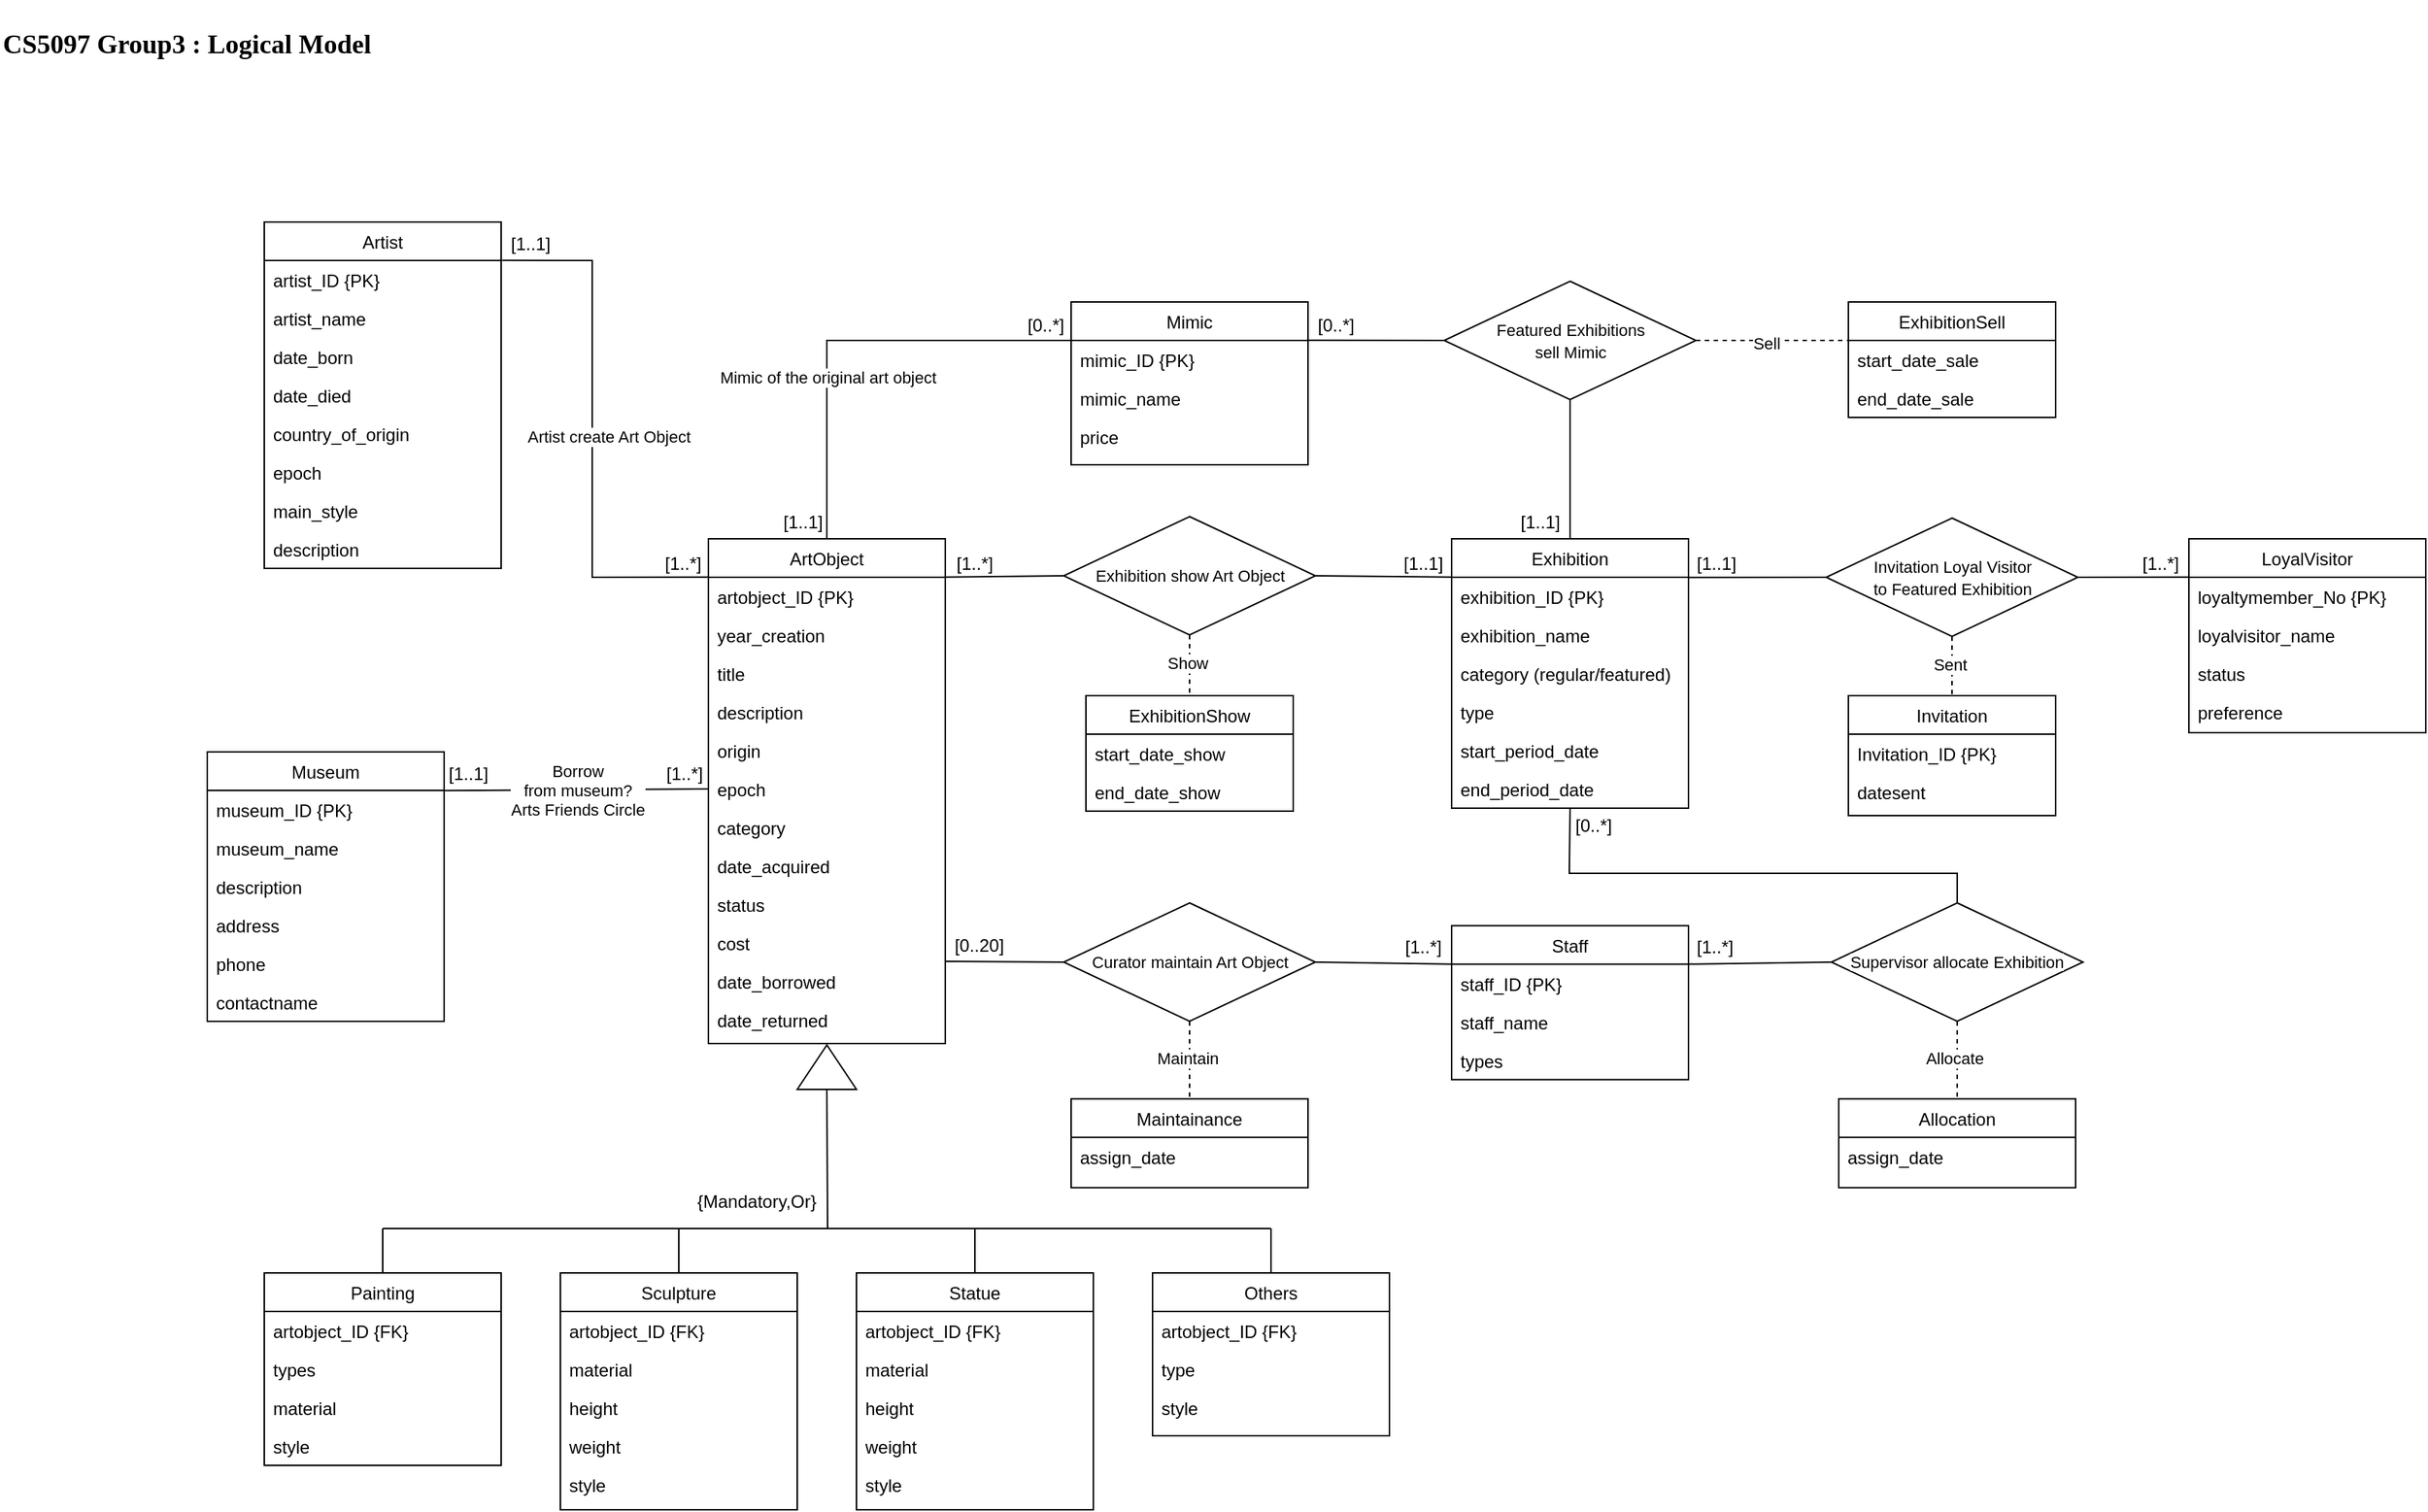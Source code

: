 <mxfile version="25.0.3">
  <diagram name="Page-1" id="5zTtBqRiLo-rwEt3zIiM">
    <mxGraphModel dx="2100" dy="1130" grid="1" gridSize="10" guides="1" tooltips="1" connect="1" arrows="1" fold="1" page="1" pageScale="1" pageWidth="850" pageHeight="1100" math="0" shadow="0">
      <root>
        <mxCell id="0" />
        <mxCell id="1" parent="0" />
        <mxCell id="swCmm5xKt_yj3qullBZ7-1" value="Museum" style="swimlane;fontStyle=0;align=center;verticalAlign=top;childLayout=stackLayout;horizontal=1;startSize=26;horizontalStack=0;resizeParent=1;resizeLast=0;collapsible=1;marginBottom=0;rounded=0;shadow=0;strokeWidth=1;" vertex="1" parent="1">
          <mxGeometry x="160" y="518" width="160" height="182" as="geometry">
            <mxRectangle x="130" y="380" width="160" height="26" as="alternateBounds" />
          </mxGeometry>
        </mxCell>
        <mxCell id="swCmm5xKt_yj3qullBZ7-2" value="museum_ID {PK}" style="text;align=left;verticalAlign=top;spacingLeft=4;spacingRight=4;overflow=hidden;rotatable=0;points=[[0,0.5],[1,0.5]];portConstraint=eastwest;" vertex="1" parent="swCmm5xKt_yj3qullBZ7-1">
          <mxGeometry y="26" width="160" height="26" as="geometry" />
        </mxCell>
        <mxCell id="swCmm5xKt_yj3qullBZ7-3" value="museum_name" style="text;align=left;verticalAlign=top;spacingLeft=4;spacingRight=4;overflow=hidden;rotatable=0;points=[[0,0.5],[1,0.5]];portConstraint=eastwest;" vertex="1" parent="swCmm5xKt_yj3qullBZ7-1">
          <mxGeometry y="52" width="160" height="26" as="geometry" />
        </mxCell>
        <mxCell id="swCmm5xKt_yj3qullBZ7-4" value="description" style="text;align=left;verticalAlign=top;spacingLeft=4;spacingRight=4;overflow=hidden;rotatable=0;points=[[0,0.5],[1,0.5]];portConstraint=eastwest;" vertex="1" parent="swCmm5xKt_yj3qullBZ7-1">
          <mxGeometry y="78" width="160" height="26" as="geometry" />
        </mxCell>
        <mxCell id="swCmm5xKt_yj3qullBZ7-5" value="address" style="text;align=left;verticalAlign=top;spacingLeft=4;spacingRight=4;overflow=hidden;rotatable=0;points=[[0,0.5],[1,0.5]];portConstraint=eastwest;" vertex="1" parent="swCmm5xKt_yj3qullBZ7-1">
          <mxGeometry y="104" width="160" height="26" as="geometry" />
        </mxCell>
        <mxCell id="swCmm5xKt_yj3qullBZ7-6" value="phone" style="text;align=left;verticalAlign=top;spacingLeft=4;spacingRight=4;overflow=hidden;rotatable=0;points=[[0,0.5],[1,0.5]];portConstraint=eastwest;" vertex="1" parent="swCmm5xKt_yj3qullBZ7-1">
          <mxGeometry y="130" width="160" height="26" as="geometry" />
        </mxCell>
        <mxCell id="swCmm5xKt_yj3qullBZ7-7" value="contactname" style="text;align=left;verticalAlign=top;spacingLeft=4;spacingRight=4;overflow=hidden;rotatable=0;points=[[0,0.5],[1,0.5]];portConstraint=eastwest;" vertex="1" parent="swCmm5xKt_yj3qullBZ7-1">
          <mxGeometry y="156" width="160" height="26" as="geometry" />
        </mxCell>
        <mxCell id="swCmm5xKt_yj3qullBZ7-8" value="ArtObject" style="swimlane;fontStyle=0;align=center;verticalAlign=top;childLayout=stackLayout;horizontal=1;startSize=26;horizontalStack=0;resizeParent=1;resizeLast=0;collapsible=1;marginBottom=0;rounded=0;shadow=0;strokeWidth=1;" vertex="1" parent="1">
          <mxGeometry x="498.5" y="374" width="160" height="341" as="geometry">
            <mxRectangle x="130" y="380" width="160" height="26" as="alternateBounds" />
          </mxGeometry>
        </mxCell>
        <mxCell id="swCmm5xKt_yj3qullBZ7-9" value="artobject_ID {PK}" style="text;align=left;verticalAlign=top;spacingLeft=4;spacingRight=4;overflow=hidden;rotatable=0;points=[[0,0.5],[1,0.5]];portConstraint=eastwest;" vertex="1" parent="swCmm5xKt_yj3qullBZ7-8">
          <mxGeometry y="26" width="160" height="26" as="geometry" />
        </mxCell>
        <mxCell id="swCmm5xKt_yj3qullBZ7-10" value="year_creation" style="text;align=left;verticalAlign=top;spacingLeft=4;spacingRight=4;overflow=hidden;rotatable=0;points=[[0,0.5],[1,0.5]];portConstraint=eastwest;" vertex="1" parent="swCmm5xKt_yj3qullBZ7-8">
          <mxGeometry y="52" width="160" height="26" as="geometry" />
        </mxCell>
        <mxCell id="swCmm5xKt_yj3qullBZ7-11" value="title" style="text;align=left;verticalAlign=top;spacingLeft=4;spacingRight=4;overflow=hidden;rotatable=0;points=[[0,0.5],[1,0.5]];portConstraint=eastwest;" vertex="1" parent="swCmm5xKt_yj3qullBZ7-8">
          <mxGeometry y="78" width="160" height="26" as="geometry" />
        </mxCell>
        <mxCell id="swCmm5xKt_yj3qullBZ7-12" value="description" style="text;align=left;verticalAlign=top;spacingLeft=4;spacingRight=4;overflow=hidden;rotatable=0;points=[[0,0.5],[1,0.5]];portConstraint=eastwest;" vertex="1" parent="swCmm5xKt_yj3qullBZ7-8">
          <mxGeometry y="104" width="160" height="26" as="geometry" />
        </mxCell>
        <mxCell id="swCmm5xKt_yj3qullBZ7-13" value="origin" style="text;align=left;verticalAlign=top;spacingLeft=4;spacingRight=4;overflow=hidden;rotatable=0;points=[[0,0.5],[1,0.5]];portConstraint=eastwest;" vertex="1" parent="swCmm5xKt_yj3qullBZ7-8">
          <mxGeometry y="130" width="160" height="26" as="geometry" />
        </mxCell>
        <mxCell id="swCmm5xKt_yj3qullBZ7-14" value="epoch" style="text;align=left;verticalAlign=top;spacingLeft=4;spacingRight=4;overflow=hidden;rotatable=0;points=[[0,0.5],[1,0.5]];portConstraint=eastwest;" vertex="1" parent="swCmm5xKt_yj3qullBZ7-8">
          <mxGeometry y="156" width="160" height="26" as="geometry" />
        </mxCell>
        <mxCell id="swCmm5xKt_yj3qullBZ7-15" value="category" style="text;align=left;verticalAlign=top;spacingLeft=4;spacingRight=4;overflow=hidden;rotatable=0;points=[[0,0.5],[1,0.5]];portConstraint=eastwest;" vertex="1" parent="swCmm5xKt_yj3qullBZ7-8">
          <mxGeometry y="182" width="160" height="26" as="geometry" />
        </mxCell>
        <mxCell id="swCmm5xKt_yj3qullBZ7-16" value="date_acquired" style="text;align=left;verticalAlign=top;spacingLeft=4;spacingRight=4;overflow=hidden;rotatable=0;points=[[0,0.5],[1,0.5]];portConstraint=eastwest;" vertex="1" parent="swCmm5xKt_yj3qullBZ7-8">
          <mxGeometry y="208" width="160" height="26" as="geometry" />
        </mxCell>
        <mxCell id="swCmm5xKt_yj3qullBZ7-17" value="status" style="text;align=left;verticalAlign=top;spacingLeft=4;spacingRight=4;overflow=hidden;rotatable=0;points=[[0,0.5],[1,0.5]];portConstraint=eastwest;" vertex="1" parent="swCmm5xKt_yj3qullBZ7-8">
          <mxGeometry y="234" width="160" height="26" as="geometry" />
        </mxCell>
        <mxCell id="swCmm5xKt_yj3qullBZ7-18" value="cost" style="text;align=left;verticalAlign=top;spacingLeft=4;spacingRight=4;overflow=hidden;rotatable=0;points=[[0,0.5],[1,0.5]];portConstraint=eastwest;" vertex="1" parent="swCmm5xKt_yj3qullBZ7-8">
          <mxGeometry y="260" width="160" height="26" as="geometry" />
        </mxCell>
        <mxCell id="swCmm5xKt_yj3qullBZ7-19" value="date_borrowed" style="text;align=left;verticalAlign=top;spacingLeft=4;spacingRight=4;overflow=hidden;rotatable=0;points=[[0,0.5],[1,0.5]];portConstraint=eastwest;" vertex="1" parent="swCmm5xKt_yj3qullBZ7-8">
          <mxGeometry y="286" width="160" height="26" as="geometry" />
        </mxCell>
        <mxCell id="swCmm5xKt_yj3qullBZ7-20" value="date_returned" style="text;align=left;verticalAlign=top;spacingLeft=4;spacingRight=4;overflow=hidden;rotatable=0;points=[[0,0.5],[1,0.5]];portConstraint=eastwest;" vertex="1" parent="swCmm5xKt_yj3qullBZ7-8">
          <mxGeometry y="312" width="160" height="26" as="geometry" />
        </mxCell>
        <mxCell id="swCmm5xKt_yj3qullBZ7-21" value="Artist" style="swimlane;fontStyle=0;align=center;verticalAlign=top;childLayout=stackLayout;horizontal=1;startSize=26;horizontalStack=0;resizeParent=1;resizeLast=0;collapsible=1;marginBottom=0;rounded=0;shadow=0;strokeWidth=1;" vertex="1" parent="1">
          <mxGeometry x="198.5" y="160" width="160" height="234" as="geometry">
            <mxRectangle x="130" y="380" width="160" height="26" as="alternateBounds" />
          </mxGeometry>
        </mxCell>
        <mxCell id="swCmm5xKt_yj3qullBZ7-22" value="artist_ID {PK}" style="text;align=left;verticalAlign=top;spacingLeft=4;spacingRight=4;overflow=hidden;rotatable=0;points=[[0,0.5],[1,0.5]];portConstraint=eastwest;" vertex="1" parent="swCmm5xKt_yj3qullBZ7-21">
          <mxGeometry y="26" width="160" height="26" as="geometry" />
        </mxCell>
        <mxCell id="swCmm5xKt_yj3qullBZ7-23" value="artist_name" style="text;align=left;verticalAlign=top;spacingLeft=4;spacingRight=4;overflow=hidden;rotatable=0;points=[[0,0.5],[1,0.5]];portConstraint=eastwest;" vertex="1" parent="swCmm5xKt_yj3qullBZ7-21">
          <mxGeometry y="52" width="160" height="26" as="geometry" />
        </mxCell>
        <mxCell id="swCmm5xKt_yj3qullBZ7-24" value="date_born" style="text;align=left;verticalAlign=top;spacingLeft=4;spacingRight=4;overflow=hidden;rotatable=0;points=[[0,0.5],[1,0.5]];portConstraint=eastwest;" vertex="1" parent="swCmm5xKt_yj3qullBZ7-21">
          <mxGeometry y="78" width="160" height="26" as="geometry" />
        </mxCell>
        <mxCell id="swCmm5xKt_yj3qullBZ7-25" value="date_died" style="text;align=left;verticalAlign=top;spacingLeft=4;spacingRight=4;overflow=hidden;rotatable=0;points=[[0,0.5],[1,0.5]];portConstraint=eastwest;" vertex="1" parent="swCmm5xKt_yj3qullBZ7-21">
          <mxGeometry y="104" width="160" height="26" as="geometry" />
        </mxCell>
        <mxCell id="swCmm5xKt_yj3qullBZ7-26" value="country_of_origin" style="text;align=left;verticalAlign=top;spacingLeft=4;spacingRight=4;overflow=hidden;rotatable=0;points=[[0,0.5],[1,0.5]];portConstraint=eastwest;" vertex="1" parent="swCmm5xKt_yj3qullBZ7-21">
          <mxGeometry y="130" width="160" height="26" as="geometry" />
        </mxCell>
        <mxCell id="swCmm5xKt_yj3qullBZ7-27" value="epoch" style="text;align=left;verticalAlign=top;spacingLeft=4;spacingRight=4;overflow=hidden;rotatable=0;points=[[0,0.5],[1,0.5]];portConstraint=eastwest;" vertex="1" parent="swCmm5xKt_yj3qullBZ7-21">
          <mxGeometry y="156" width="160" height="26" as="geometry" />
        </mxCell>
        <mxCell id="swCmm5xKt_yj3qullBZ7-28" value="main_style" style="text;align=left;verticalAlign=top;spacingLeft=4;spacingRight=4;overflow=hidden;rotatable=0;points=[[0,0.5],[1,0.5]];portConstraint=eastwest;" vertex="1" parent="swCmm5xKt_yj3qullBZ7-21">
          <mxGeometry y="182" width="160" height="26" as="geometry" />
        </mxCell>
        <mxCell id="swCmm5xKt_yj3qullBZ7-29" value="description" style="text;align=left;verticalAlign=top;spacingLeft=4;spacingRight=4;overflow=hidden;rotatable=0;points=[[0,0.5],[1,0.5]];portConstraint=eastwest;" vertex="1" parent="swCmm5xKt_yj3qullBZ7-21">
          <mxGeometry y="208" width="160" height="26" as="geometry" />
        </mxCell>
        <mxCell id="swCmm5xKt_yj3qullBZ7-30" value="Exhibition" style="swimlane;fontStyle=0;align=center;verticalAlign=top;childLayout=stackLayout;horizontal=1;startSize=26;horizontalStack=0;resizeParent=1;resizeLast=0;collapsible=1;marginBottom=0;rounded=0;shadow=0;strokeWidth=1;" vertex="1" parent="1">
          <mxGeometry x="1000.5" y="374" width="160" height="182" as="geometry">
            <mxRectangle x="130" y="380" width="160" height="26" as="alternateBounds" />
          </mxGeometry>
        </mxCell>
        <mxCell id="swCmm5xKt_yj3qullBZ7-31" value="exhibition_ID {PK}" style="text;align=left;verticalAlign=top;spacingLeft=4;spacingRight=4;overflow=hidden;rotatable=0;points=[[0,0.5],[1,0.5]];portConstraint=eastwest;" vertex="1" parent="swCmm5xKt_yj3qullBZ7-30">
          <mxGeometry y="26" width="160" height="26" as="geometry" />
        </mxCell>
        <mxCell id="swCmm5xKt_yj3qullBZ7-32" value="exhibition_name" style="text;align=left;verticalAlign=top;spacingLeft=4;spacingRight=4;overflow=hidden;rotatable=0;points=[[0,0.5],[1,0.5]];portConstraint=eastwest;" vertex="1" parent="swCmm5xKt_yj3qullBZ7-30">
          <mxGeometry y="52" width="160" height="26" as="geometry" />
        </mxCell>
        <mxCell id="swCmm5xKt_yj3qullBZ7-33" value="category (regular/featured)" style="text;align=left;verticalAlign=top;spacingLeft=4;spacingRight=4;overflow=hidden;rotatable=0;points=[[0,0.5],[1,0.5]];portConstraint=eastwest;" vertex="1" parent="swCmm5xKt_yj3qullBZ7-30">
          <mxGeometry y="78" width="160" height="26" as="geometry" />
        </mxCell>
        <mxCell id="swCmm5xKt_yj3qullBZ7-34" value="type" style="text;align=left;verticalAlign=top;spacingLeft=4;spacingRight=4;overflow=hidden;rotatable=0;points=[[0,0.5],[1,0.5]];portConstraint=eastwest;" vertex="1" parent="swCmm5xKt_yj3qullBZ7-30">
          <mxGeometry y="104" width="160" height="26" as="geometry" />
        </mxCell>
        <mxCell id="swCmm5xKt_yj3qullBZ7-35" value="start_period_date" style="text;align=left;verticalAlign=top;spacingLeft=4;spacingRight=4;overflow=hidden;rotatable=0;points=[[0,0.5],[1,0.5]];portConstraint=eastwest;" vertex="1" parent="swCmm5xKt_yj3qullBZ7-30">
          <mxGeometry y="130" width="160" height="26" as="geometry" />
        </mxCell>
        <mxCell id="swCmm5xKt_yj3qullBZ7-36" value="end_period_date" style="text;align=left;verticalAlign=top;spacingLeft=4;spacingRight=4;overflow=hidden;rotatable=0;points=[[0,0.5],[1,0.5]];portConstraint=eastwest;" vertex="1" parent="swCmm5xKt_yj3qullBZ7-30">
          <mxGeometry y="156" width="160" height="26" as="geometry" />
        </mxCell>
        <mxCell id="swCmm5xKt_yj3qullBZ7-37" value="Mimic" style="swimlane;fontStyle=0;align=center;verticalAlign=top;childLayout=stackLayout;horizontal=1;startSize=26;horizontalStack=0;resizeParent=1;resizeLast=0;collapsible=1;marginBottom=0;rounded=0;shadow=0;strokeWidth=1;" vertex="1" parent="1">
          <mxGeometry x="743.5" y="214" width="160" height="110" as="geometry">
            <mxRectangle x="130" y="380" width="160" height="26" as="alternateBounds" />
          </mxGeometry>
        </mxCell>
        <mxCell id="swCmm5xKt_yj3qullBZ7-38" value="mimic_ID {PK}" style="text;align=left;verticalAlign=top;spacingLeft=4;spacingRight=4;overflow=hidden;rotatable=0;points=[[0,0.5],[1,0.5]];portConstraint=eastwest;" vertex="1" parent="swCmm5xKt_yj3qullBZ7-37">
          <mxGeometry y="26" width="160" height="26" as="geometry" />
        </mxCell>
        <mxCell id="swCmm5xKt_yj3qullBZ7-39" value="mimic_name" style="text;align=left;verticalAlign=top;spacingLeft=4;spacingRight=4;overflow=hidden;rotatable=0;points=[[0,0.5],[1,0.5]];portConstraint=eastwest;" vertex="1" parent="swCmm5xKt_yj3qullBZ7-37">
          <mxGeometry y="52" width="160" height="26" as="geometry" />
        </mxCell>
        <mxCell id="swCmm5xKt_yj3qullBZ7-40" value="price" style="text;align=left;verticalAlign=top;spacingLeft=4;spacingRight=4;overflow=hidden;rotatable=0;points=[[0,0.5],[1,0.5]];portConstraint=eastwest;" vertex="1" parent="swCmm5xKt_yj3qullBZ7-37">
          <mxGeometry y="78" width="160" height="26" as="geometry" />
        </mxCell>
        <mxCell id="swCmm5xKt_yj3qullBZ7-41" value="LoyalVisitor" style="swimlane;fontStyle=0;align=center;verticalAlign=top;childLayout=stackLayout;horizontal=1;startSize=26;horizontalStack=0;resizeParent=1;resizeLast=0;collapsible=1;marginBottom=0;rounded=0;shadow=0;strokeWidth=1;" vertex="1" parent="1">
          <mxGeometry x="1498.5" y="374" width="160" height="131" as="geometry">
            <mxRectangle x="130" y="380" width="160" height="26" as="alternateBounds" />
          </mxGeometry>
        </mxCell>
        <mxCell id="swCmm5xKt_yj3qullBZ7-42" value="loyaltymember_No {PK}" style="text;align=left;verticalAlign=top;spacingLeft=4;spacingRight=4;overflow=hidden;rotatable=0;points=[[0,0.5],[1,0.5]];portConstraint=eastwest;" vertex="1" parent="swCmm5xKt_yj3qullBZ7-41">
          <mxGeometry y="26" width="160" height="26" as="geometry" />
        </mxCell>
        <mxCell id="swCmm5xKt_yj3qullBZ7-43" value="loyalvisitor_name" style="text;align=left;verticalAlign=top;spacingLeft=4;spacingRight=4;overflow=hidden;rotatable=0;points=[[0,0.5],[1,0.5]];portConstraint=eastwest;" vertex="1" parent="swCmm5xKt_yj3qullBZ7-41">
          <mxGeometry y="52" width="160" height="26" as="geometry" />
        </mxCell>
        <mxCell id="swCmm5xKt_yj3qullBZ7-44" value="status" style="text;align=left;verticalAlign=top;spacingLeft=4;spacingRight=4;overflow=hidden;rotatable=0;points=[[0,0.5],[1,0.5]];portConstraint=eastwest;" vertex="1" parent="swCmm5xKt_yj3qullBZ7-41">
          <mxGeometry y="78" width="160" height="26" as="geometry" />
        </mxCell>
        <mxCell id="swCmm5xKt_yj3qullBZ7-45" value="preference" style="text;align=left;verticalAlign=top;spacingLeft=4;spacingRight=4;overflow=hidden;rotatable=0;points=[[0,0.5],[1,0.5]];portConstraint=eastwest;" vertex="1" parent="swCmm5xKt_yj3qullBZ7-41">
          <mxGeometry y="104" width="160" height="26" as="geometry" />
        </mxCell>
        <mxCell id="swCmm5xKt_yj3qullBZ7-46" value="Staff" style="swimlane;fontStyle=0;align=center;verticalAlign=top;childLayout=stackLayout;horizontal=1;startSize=26;horizontalStack=0;resizeParent=1;resizeLast=0;collapsible=1;marginBottom=0;rounded=0;shadow=0;strokeWidth=1;" vertex="1" parent="1">
          <mxGeometry x="1000.5" y="635.36" width="160" height="104" as="geometry">
            <mxRectangle x="130" y="380" width="160" height="26" as="alternateBounds" />
          </mxGeometry>
        </mxCell>
        <mxCell id="swCmm5xKt_yj3qullBZ7-47" value="staff_ID {PK}" style="text;align=left;verticalAlign=top;spacingLeft=4;spacingRight=4;overflow=hidden;rotatable=0;points=[[0,0.5],[1,0.5]];portConstraint=eastwest;" vertex="1" parent="swCmm5xKt_yj3qullBZ7-46">
          <mxGeometry y="26" width="160" height="26" as="geometry" />
        </mxCell>
        <mxCell id="swCmm5xKt_yj3qullBZ7-48" value="staff_name" style="text;align=left;verticalAlign=top;spacingLeft=4;spacingRight=4;overflow=hidden;rotatable=0;points=[[0,0.5],[1,0.5]];portConstraint=eastwest;" vertex="1" parent="swCmm5xKt_yj3qullBZ7-46">
          <mxGeometry y="52" width="160" height="26" as="geometry" />
        </mxCell>
        <mxCell id="swCmm5xKt_yj3qullBZ7-49" value="types" style="text;align=left;verticalAlign=top;spacingLeft=4;spacingRight=4;overflow=hidden;rotatable=0;points=[[0,0.5],[1,0.5]];portConstraint=eastwest;" vertex="1" parent="swCmm5xKt_yj3qullBZ7-46">
          <mxGeometry y="78" width="160" height="26" as="geometry" />
        </mxCell>
        <mxCell id="swCmm5xKt_yj3qullBZ7-50" value="Maintainance" style="swimlane;fontStyle=0;align=center;verticalAlign=top;childLayout=stackLayout;horizontal=1;startSize=26;horizontalStack=0;resizeParent=1;resizeLast=0;collapsible=1;marginBottom=0;rounded=0;shadow=0;strokeWidth=1;" vertex="1" parent="1">
          <mxGeometry x="743.5" y="752.36" width="160" height="60" as="geometry">
            <mxRectangle x="130" y="380" width="160" height="26" as="alternateBounds" />
          </mxGeometry>
        </mxCell>
        <mxCell id="swCmm5xKt_yj3qullBZ7-51" value="assign_date" style="text;align=left;verticalAlign=top;spacingLeft=4;spacingRight=4;overflow=hidden;rotatable=0;points=[[0,0.5],[1,0.5]];portConstraint=eastwest;" vertex="1" parent="swCmm5xKt_yj3qullBZ7-50">
          <mxGeometry y="26" width="160" height="26" as="geometry" />
        </mxCell>
        <mxCell id="swCmm5xKt_yj3qullBZ7-52" value="Allocation" style="swimlane;fontStyle=0;align=center;verticalAlign=top;childLayout=stackLayout;horizontal=1;startSize=26;horizontalStack=0;resizeParent=1;resizeLast=0;collapsible=1;marginBottom=0;rounded=0;shadow=0;strokeWidth=1;" vertex="1" parent="1">
          <mxGeometry x="1262" y="752.36" width="160" height="60" as="geometry">
            <mxRectangle x="130" y="380" width="160" height="26" as="alternateBounds" />
          </mxGeometry>
        </mxCell>
        <mxCell id="swCmm5xKt_yj3qullBZ7-53" value="assign_date" style="text;align=left;verticalAlign=top;spacingLeft=4;spacingRight=4;overflow=hidden;rotatable=0;points=[[0,0.5],[1,0.5]];portConstraint=eastwest;" vertex="1" parent="swCmm5xKt_yj3qullBZ7-52">
          <mxGeometry y="26" width="160" height="34" as="geometry" />
        </mxCell>
        <mxCell id="swCmm5xKt_yj3qullBZ7-54" value="ExhibitionSell" style="swimlane;fontStyle=0;align=center;verticalAlign=top;childLayout=stackLayout;horizontal=1;startSize=26;horizontalStack=0;resizeParent=1;resizeLast=0;collapsible=1;marginBottom=0;rounded=0;shadow=0;strokeWidth=1;" vertex="1" parent="1">
          <mxGeometry x="1268.5" y="214" width="140" height="78" as="geometry">
            <mxRectangle x="130" y="380" width="160" height="26" as="alternateBounds" />
          </mxGeometry>
        </mxCell>
        <mxCell id="swCmm5xKt_yj3qullBZ7-55" value="start_date_sale" style="text;align=left;verticalAlign=top;spacingLeft=4;spacingRight=4;overflow=hidden;rotatable=0;points=[[0,0.5],[1,0.5]];portConstraint=eastwest;" vertex="1" parent="swCmm5xKt_yj3qullBZ7-54">
          <mxGeometry y="26" width="140" height="26" as="geometry" />
        </mxCell>
        <mxCell id="swCmm5xKt_yj3qullBZ7-56" value="end_date_sale" style="text;align=left;verticalAlign=top;spacingLeft=4;spacingRight=4;overflow=hidden;rotatable=0;points=[[0,0.5],[1,0.5]];portConstraint=eastwest;" vertex="1" parent="swCmm5xKt_yj3qullBZ7-54">
          <mxGeometry y="52" width="140" height="26" as="geometry" />
        </mxCell>
        <mxCell id="swCmm5xKt_yj3qullBZ7-57" value="" style="endArrow=none;html=1;rounded=0;exitX=1.004;exitY=-0.007;exitDx=0;exitDy=0;exitPerimeter=0;entryX=-0.002;entryY=-0.003;entryDx=0;entryDy=0;entryPerimeter=0;" edge="1" parent="1" source="swCmm5xKt_yj3qullBZ7-22" target="swCmm5xKt_yj3qullBZ7-9">
          <mxGeometry width="50" height="50" relative="1" as="geometry">
            <mxPoint x="858.5" y="454" as="sourcePoint" />
            <mxPoint x="486.5" y="392" as="targetPoint" />
            <Array as="points">
              <mxPoint x="420" y="186" />
              <mxPoint x="420" y="400" />
            </Array>
          </mxGeometry>
        </mxCell>
        <mxCell id="swCmm5xKt_yj3qullBZ7-58" value="Artist create Art Object" style="edgeLabel;html=1;align=center;verticalAlign=middle;resizable=0;points=[];" vertex="1" connectable="0" parent="swCmm5xKt_yj3qullBZ7-57">
          <mxGeometry x="-0.071" relative="1" as="geometry">
            <mxPoint x="11" y="16" as="offset" />
          </mxGeometry>
        </mxCell>
        <mxCell id="swCmm5xKt_yj3qullBZ7-59" value="[1..1]" style="text;html=1;align=center;verticalAlign=middle;whiteSpace=wrap;rounded=0;" vertex="1" parent="1">
          <mxGeometry x="355.5" y="160" width="45" height="30" as="geometry" />
        </mxCell>
        <mxCell id="swCmm5xKt_yj3qullBZ7-60" value="[1..*]" style="text;html=1;align=center;verticalAlign=middle;whiteSpace=wrap;rounded=0;" vertex="1" parent="1">
          <mxGeometry x="459" y="376" width="45" height="30" as="geometry" />
        </mxCell>
        <mxCell id="swCmm5xKt_yj3qullBZ7-61" value="" style="endArrow=none;html=1;rounded=0;exitX=0;exitY=0.5;exitDx=0;exitDy=0;entryX=0.998;entryY=0.004;entryDx=0;entryDy=0;entryPerimeter=0;" edge="1" parent="1" source="swCmm5xKt_yj3qullBZ7-14" target="swCmm5xKt_yj3qullBZ7-2">
          <mxGeometry width="50" height="50" relative="1" as="geometry">
            <mxPoint x="515.5" y="735" as="sourcePoint" />
            <mxPoint x="305.5" y="445" as="targetPoint" />
          </mxGeometry>
        </mxCell>
        <mxCell id="swCmm5xKt_yj3qullBZ7-62" value="&lt;div&gt;Borrow&lt;br&gt;from museum?&lt;/div&gt;&lt;div&gt;Arts Friends Circle&lt;/div&gt;" style="edgeLabel;html=1;align=center;verticalAlign=middle;resizable=0;points=[];" vertex="1" connectable="0" parent="swCmm5xKt_yj3qullBZ7-61">
          <mxGeometry x="-0.092" y="-1" relative="1" as="geometry">
            <mxPoint x="-8" y="1" as="offset" />
          </mxGeometry>
        </mxCell>
        <mxCell id="swCmm5xKt_yj3qullBZ7-63" value="[1..*]" style="text;html=1;align=center;verticalAlign=middle;whiteSpace=wrap;rounded=0;" vertex="1" parent="1">
          <mxGeometry x="460" y="518" width="45" height="30" as="geometry" />
        </mxCell>
        <mxCell id="swCmm5xKt_yj3qullBZ7-64" value="[1..1]" style="text;html=1;align=center;verticalAlign=middle;whiteSpace=wrap;rounded=0;" vertex="1" parent="1">
          <mxGeometry x="313.5" y="518" width="45" height="30" as="geometry" />
        </mxCell>
        <mxCell id="swCmm5xKt_yj3qullBZ7-65" value="&lt;span style=&quot;font-size: 11px; text-wrap-mode: nowrap; background-color: rgb(255, 255, 255);&quot;&gt;Featured Exhibitions&lt;/span&gt;&lt;div&gt;&lt;span style=&quot;font-size: 11px; text-wrap-mode: nowrap; background-color: rgb(255, 255, 255);&quot;&gt;sell Mimic&lt;/span&gt;&lt;/div&gt;" style="rhombus;whiteSpace=wrap;html=1;" vertex="1" parent="1">
          <mxGeometry x="995.5" y="200" width="170" height="80" as="geometry" />
        </mxCell>
        <mxCell id="swCmm5xKt_yj3qullBZ7-66" value="" style="endArrow=none;html=1;rounded=0;entryX=0.5;entryY=0;entryDx=0;entryDy=0;exitX=0;exitY=0.001;exitDx=0;exitDy=0;exitPerimeter=0;" edge="1" parent="1" source="swCmm5xKt_yj3qullBZ7-38" target="swCmm5xKt_yj3qullBZ7-8">
          <mxGeometry width="50" height="50" relative="1" as="geometry">
            <mxPoint x="718.5" y="255" as="sourcePoint" />
            <mxPoint x="843.5" y="548" as="targetPoint" />
            <Array as="points">
              <mxPoint x="578.5" y="240" />
            </Array>
          </mxGeometry>
        </mxCell>
        <mxCell id="swCmm5xKt_yj3qullBZ7-67" value="Mimic of the original art object" style="edgeLabel;html=1;align=center;verticalAlign=middle;resizable=0;points=[];" vertex="1" connectable="0" parent="swCmm5xKt_yj3qullBZ7-66">
          <mxGeometry x="0.297" y="-1" relative="1" as="geometry">
            <mxPoint x="1" y="-4" as="offset" />
          </mxGeometry>
        </mxCell>
        <mxCell id="swCmm5xKt_yj3qullBZ7-68" value="" style="endArrow=none;html=1;rounded=0;exitX=1;exitY=0.5;exitDx=0;exitDy=0;dashed=1;entryX=-0.001;entryY=0;entryDx=0;entryDy=0;entryPerimeter=0;" edge="1" parent="1" source="swCmm5xKt_yj3qullBZ7-65" target="swCmm5xKt_yj3qullBZ7-55">
          <mxGeometry width="50" height="50" relative="1" as="geometry">
            <mxPoint x="978.5" y="266" as="sourcePoint" />
            <mxPoint x="1228.5" y="245" as="targetPoint" />
          </mxGeometry>
        </mxCell>
        <mxCell id="swCmm5xKt_yj3qullBZ7-69" value="Sell" style="edgeLabel;html=1;align=center;verticalAlign=middle;resizable=0;points=[];" vertex="1" connectable="0" parent="swCmm5xKt_yj3qullBZ7-68">
          <mxGeometry x="-0.073" y="-2" relative="1" as="geometry">
            <mxPoint as="offset" />
          </mxGeometry>
        </mxCell>
        <mxCell id="swCmm5xKt_yj3qullBZ7-70" value="" style="endArrow=none;html=1;rounded=0;entryX=1.001;entryY=-0.004;entryDx=0;entryDy=0;entryPerimeter=0;exitX=0;exitY=0.5;exitDx=0;exitDy=0;" edge="1" parent="1" source="swCmm5xKt_yj3qullBZ7-65" target="swCmm5xKt_yj3qullBZ7-38">
          <mxGeometry width="50" height="50" relative="1" as="geometry">
            <mxPoint x="958.5" y="205" as="sourcePoint" />
            <mxPoint x="918.5" y="235" as="targetPoint" />
          </mxGeometry>
        </mxCell>
        <mxCell id="swCmm5xKt_yj3qullBZ7-71" value="" style="endArrow=none;html=1;rounded=0;entryX=0.5;entryY=0;entryDx=0;entryDy=0;exitX=0.5;exitY=1;exitDx=0;exitDy=0;" edge="1" parent="1" source="swCmm5xKt_yj3qullBZ7-65" target="swCmm5xKt_yj3qullBZ7-30">
          <mxGeometry width="50" height="50" relative="1" as="geometry">
            <mxPoint x="1005.5" y="186" as="sourcePoint" />
            <mxPoint x="925.5" y="186" as="targetPoint" />
          </mxGeometry>
        </mxCell>
        <mxCell id="swCmm5xKt_yj3qullBZ7-72" value="&lt;span style=&quot;font-size: 11px; text-wrap-mode: nowrap; background-color: rgb(255, 255, 255);&quot;&gt;Exhibition show Art Object&lt;/span&gt;" style="rhombus;whiteSpace=wrap;html=1;" vertex="1" parent="1">
          <mxGeometry x="738.5" y="359" width="170" height="80" as="geometry" />
        </mxCell>
        <mxCell id="swCmm5xKt_yj3qullBZ7-73" value="" style="endArrow=none;html=1;rounded=0;exitX=0;exitY=0.5;exitDx=0;exitDy=0;entryX=1.001;entryY=-0.005;entryDx=0;entryDy=0;entryPerimeter=0;" edge="1" parent="1" source="swCmm5xKt_yj3qullBZ7-72" target="swCmm5xKt_yj3qullBZ7-9">
          <mxGeometry width="50" height="50" relative="1" as="geometry">
            <mxPoint x="1068.5" y="304" as="sourcePoint" />
            <mxPoint x="688.5" y="574" as="targetPoint" />
          </mxGeometry>
        </mxCell>
        <mxCell id="swCmm5xKt_yj3qullBZ7-74" value="" style="endArrow=none;html=1;rounded=0;exitX=1;exitY=0.5;exitDx=0;exitDy=0;entryX=0;entryY=-0.005;entryDx=0;entryDy=0;entryPerimeter=0;" edge="1" parent="1" source="swCmm5xKt_yj3qullBZ7-72" target="swCmm5xKt_yj3qullBZ7-31">
          <mxGeometry width="50" height="50" relative="1" as="geometry">
            <mxPoint x="748.5" y="527" as="sourcePoint" />
            <mxPoint x="668.5" y="527" as="targetPoint" />
          </mxGeometry>
        </mxCell>
        <mxCell id="swCmm5xKt_yj3qullBZ7-75" value="" style="endArrow=none;html=1;rounded=0;entryX=0.5;entryY=0;entryDx=0;entryDy=0;exitX=0.5;exitY=1;exitDx=0;exitDy=0;dashed=1;" edge="1" parent="1" source="swCmm5xKt_yj3qullBZ7-72" target="swCmm5xKt_yj3qullBZ7-77">
          <mxGeometry width="50" height="50" relative="1" as="geometry">
            <mxPoint x="1188.5" y="264" as="sourcePoint" />
            <mxPoint x="833.5" y="604" as="targetPoint" />
          </mxGeometry>
        </mxCell>
        <mxCell id="swCmm5xKt_yj3qullBZ7-76" value="Show" style="edgeLabel;html=1;align=center;verticalAlign=middle;resizable=0;points=[];" vertex="1" connectable="0" parent="swCmm5xKt_yj3qullBZ7-75">
          <mxGeometry x="-0.073" y="-2" relative="1" as="geometry">
            <mxPoint as="offset" />
          </mxGeometry>
        </mxCell>
        <mxCell id="swCmm5xKt_yj3qullBZ7-77" value="ExhibitionShow" style="swimlane;fontStyle=0;align=center;verticalAlign=top;childLayout=stackLayout;horizontal=1;startSize=26;horizontalStack=0;resizeParent=1;resizeLast=0;collapsible=1;marginBottom=0;rounded=0;shadow=0;strokeWidth=1;" vertex="1" parent="1">
          <mxGeometry x="753.5" y="480" width="140" height="78" as="geometry">
            <mxRectangle x="130" y="380" width="160" height="26" as="alternateBounds" />
          </mxGeometry>
        </mxCell>
        <mxCell id="swCmm5xKt_yj3qullBZ7-78" value="start_date_show" style="text;align=left;verticalAlign=top;spacingLeft=4;spacingRight=4;overflow=hidden;rotatable=0;points=[[0,0.5],[1,0.5]];portConstraint=eastwest;" vertex="1" parent="swCmm5xKt_yj3qullBZ7-77">
          <mxGeometry y="26" width="140" height="26" as="geometry" />
        </mxCell>
        <mxCell id="swCmm5xKt_yj3qullBZ7-79" value="end_date_show" style="text;align=left;verticalAlign=top;spacingLeft=4;spacingRight=4;overflow=hidden;rotatable=0;points=[[0,0.5],[1,0.5]];portConstraint=eastwest;" vertex="1" parent="swCmm5xKt_yj3qullBZ7-77">
          <mxGeometry y="52" width="140" height="26" as="geometry" />
        </mxCell>
        <mxCell id="swCmm5xKt_yj3qullBZ7-80" value="&lt;span style=&quot;font-size: 11px; text-wrap-mode: nowrap; background-color: rgb(255, 255, 255);&quot;&gt;Curator maintain Art Object&lt;/span&gt;" style="rhombus;whiteSpace=wrap;html=1;" vertex="1" parent="1">
          <mxGeometry x="738.5" y="620" width="170" height="80" as="geometry" />
        </mxCell>
        <mxCell id="swCmm5xKt_yj3qullBZ7-81" value="&lt;span style=&quot;font-size: 11px; text-wrap-mode: nowrap; background-color: rgb(255, 255, 255);&quot;&gt;Supervisor allocate Exhibition&lt;/span&gt;" style="rhombus;whiteSpace=wrap;html=1;" vertex="1" parent="1">
          <mxGeometry x="1257" y="620" width="170" height="80" as="geometry" />
        </mxCell>
        <mxCell id="swCmm5xKt_yj3qullBZ7-82" value="" style="endArrow=none;html=1;rounded=0;entryX=0.5;entryY=0;entryDx=0;entryDy=0;exitX=0.5;exitY=1;exitDx=0;exitDy=0;dashed=1;" edge="1" parent="1" source="swCmm5xKt_yj3qullBZ7-80" target="swCmm5xKt_yj3qullBZ7-50">
          <mxGeometry width="50" height="50" relative="1" as="geometry">
            <mxPoint x="729" y="496.36" as="sourcePoint" />
            <mxPoint x="729" y="546.36" as="targetPoint" />
          </mxGeometry>
        </mxCell>
        <mxCell id="swCmm5xKt_yj3qullBZ7-83" value="Maintain" style="edgeLabel;html=1;align=center;verticalAlign=middle;resizable=0;points=[];" vertex="1" connectable="0" parent="swCmm5xKt_yj3qullBZ7-82">
          <mxGeometry x="-0.073" y="-2" relative="1" as="geometry">
            <mxPoint as="offset" />
          </mxGeometry>
        </mxCell>
        <mxCell id="swCmm5xKt_yj3qullBZ7-84" value="" style="endArrow=none;html=1;rounded=0;entryX=1;entryY=0.5;entryDx=0;entryDy=0;exitX=0;exitY=0.25;exitDx=0;exitDy=0;" edge="1" parent="1" source="swCmm5xKt_yj3qullBZ7-46" target="swCmm5xKt_yj3qullBZ7-80">
          <mxGeometry width="50" height="50" relative="1" as="geometry">
            <mxPoint x="994" y="646.36" as="sourcePoint" />
            <mxPoint x="400" y="484.36" as="targetPoint" />
          </mxGeometry>
        </mxCell>
        <mxCell id="swCmm5xKt_yj3qullBZ7-85" value="" style="endArrow=none;html=1;rounded=0;entryX=0;entryY=0.5;entryDx=0;entryDy=0;exitX=1;exitY=0.25;exitDx=0;exitDy=0;" edge="1" parent="1" source="swCmm5xKt_yj3qullBZ7-46" target="swCmm5xKt_yj3qullBZ7-81">
          <mxGeometry width="50" height="50" relative="1" as="geometry">
            <mxPoint x="1254" y="776" as="sourcePoint" />
            <mxPoint x="1107" y="793" as="targetPoint" />
          </mxGeometry>
        </mxCell>
        <mxCell id="swCmm5xKt_yj3qullBZ7-86" value="" style="endArrow=none;html=1;rounded=0;entryX=0.5;entryY=0;entryDx=0;entryDy=0;exitX=0.5;exitY=1;exitDx=0;exitDy=0;dashed=1;" edge="1" parent="1" source="swCmm5xKt_yj3qullBZ7-81" target="swCmm5xKt_yj3qullBZ7-52">
          <mxGeometry width="50" height="50" relative="1" as="geometry">
            <mxPoint x="1267" y="325" as="sourcePoint" />
            <mxPoint x="1367" y="323" as="targetPoint" />
          </mxGeometry>
        </mxCell>
        <mxCell id="swCmm5xKt_yj3qullBZ7-87" value="Allocate" style="edgeLabel;html=1;align=center;verticalAlign=middle;resizable=0;points=[];" vertex="1" connectable="0" parent="swCmm5xKt_yj3qullBZ7-86">
          <mxGeometry x="-0.073" y="-2" relative="1" as="geometry">
            <mxPoint as="offset" />
          </mxGeometry>
        </mxCell>
        <mxCell id="swCmm5xKt_yj3qullBZ7-88" value="[1..*]" style="text;html=1;align=center;verticalAlign=middle;whiteSpace=wrap;rounded=0;" vertex="1" parent="1">
          <mxGeometry x="655.5" y="376" width="45" height="30" as="geometry" />
        </mxCell>
        <mxCell id="swCmm5xKt_yj3qullBZ7-89" value="[1..1]" style="text;html=1;align=center;verticalAlign=middle;whiteSpace=wrap;rounded=0;" vertex="1" parent="1">
          <mxGeometry x="958.5" y="376" width="45" height="30" as="geometry" />
        </mxCell>
        <mxCell id="swCmm5xKt_yj3qullBZ7-90" value="[1..1]" style="text;html=1;align=center;verticalAlign=middle;whiteSpace=wrap;rounded=0;" vertex="1" parent="1">
          <mxGeometry x="539.5" y="348" width="45" height="30" as="geometry" />
        </mxCell>
        <mxCell id="swCmm5xKt_yj3qullBZ7-91" value="[0..*]" style="text;html=1;align=center;verticalAlign=middle;whiteSpace=wrap;rounded=0;" vertex="1" parent="1">
          <mxGeometry x="703.5" y="215" width="45" height="30" as="geometry" />
        </mxCell>
        <mxCell id="swCmm5xKt_yj3qullBZ7-92" value="&lt;span style=&quot;font-size: 11px; text-wrap-mode: nowrap; background-color: rgb(255, 255, 255);&quot;&gt;Invitation Loyal Visitor&lt;br&gt;to Featured Exhibition&lt;/span&gt;" style="rhombus;whiteSpace=wrap;html=1;" vertex="1" parent="1">
          <mxGeometry x="1253.5" y="360" width="170" height="80" as="geometry" />
        </mxCell>
        <mxCell id="swCmm5xKt_yj3qullBZ7-93" value="" style="endArrow=none;html=1;rounded=0;entryX=0.5;entryY=0;entryDx=0;entryDy=0;exitX=0.5;exitY=1;exitDx=0;exitDy=0;dashed=1;" edge="1" parent="1" source="swCmm5xKt_yj3qullBZ7-92" target="swCmm5xKt_yj3qullBZ7-95">
          <mxGeometry width="50" height="50" relative="1" as="geometry">
            <mxPoint x="1372.5" y="475" as="sourcePoint" />
            <mxPoint x="1372.5" y="525" as="targetPoint" />
          </mxGeometry>
        </mxCell>
        <mxCell id="swCmm5xKt_yj3qullBZ7-94" value="Sent" style="edgeLabel;html=1;align=center;verticalAlign=middle;resizable=0;points=[];" vertex="1" connectable="0" parent="swCmm5xKt_yj3qullBZ7-93">
          <mxGeometry x="-0.073" y="-2" relative="1" as="geometry">
            <mxPoint as="offset" />
          </mxGeometry>
        </mxCell>
        <mxCell id="swCmm5xKt_yj3qullBZ7-95" value="Invitation" style="swimlane;fontStyle=0;align=center;verticalAlign=top;childLayout=stackLayout;horizontal=1;startSize=26;horizontalStack=0;resizeParent=1;resizeLast=0;collapsible=1;marginBottom=0;rounded=0;shadow=0;strokeWidth=1;" vertex="1" parent="1">
          <mxGeometry x="1268.5" y="480" width="140" height="81" as="geometry">
            <mxRectangle x="130" y="380" width="160" height="26" as="alternateBounds" />
          </mxGeometry>
        </mxCell>
        <mxCell id="swCmm5xKt_yj3qullBZ7-96" value="Invitation_ID {PK}" style="text;align=left;verticalAlign=top;spacingLeft=4;spacingRight=4;overflow=hidden;rotatable=0;points=[[0,0.5],[1,0.5]];portConstraint=eastwest;" vertex="1" parent="swCmm5xKt_yj3qullBZ7-95">
          <mxGeometry y="26" width="140" height="26" as="geometry" />
        </mxCell>
        <mxCell id="swCmm5xKt_yj3qullBZ7-97" value="datesent" style="text;align=left;verticalAlign=top;spacingLeft=4;spacingRight=4;overflow=hidden;rotatable=0;points=[[0,0.5],[1,0.5]];portConstraint=eastwest;" vertex="1" parent="swCmm5xKt_yj3qullBZ7-95">
          <mxGeometry y="52" width="140" height="26" as="geometry" />
        </mxCell>
        <mxCell id="swCmm5xKt_yj3qullBZ7-98" value="" style="endArrow=none;html=1;rounded=0;exitX=0;exitY=0.5;exitDx=0;exitDy=0;entryX=1;entryY=0.003;entryDx=0;entryDy=0;entryPerimeter=0;" edge="1" parent="1" source="swCmm5xKt_yj3qullBZ7-92" target="swCmm5xKt_yj3qullBZ7-31">
          <mxGeometry width="50" height="50" relative="1" as="geometry">
            <mxPoint x="1238.5" y="605" as="sourcePoint" />
            <mxPoint x="1166.5" y="405" as="targetPoint" />
          </mxGeometry>
        </mxCell>
        <mxCell id="swCmm5xKt_yj3qullBZ7-99" value="" style="endArrow=none;html=1;rounded=0;entryX=1;entryY=0.5;entryDx=0;entryDy=0;exitX=0.001;exitY=-0.003;exitDx=0;exitDy=0;exitPerimeter=0;" edge="1" parent="1" source="swCmm5xKt_yj3qullBZ7-42" target="swCmm5xKt_yj3qullBZ7-92">
          <mxGeometry width="50" height="50" relative="1" as="geometry">
            <mxPoint x="1498.5" y="440" as="sourcePoint" />
            <mxPoint x="1478.5" y="365" as="targetPoint" />
          </mxGeometry>
        </mxCell>
        <mxCell id="swCmm5xKt_yj3qullBZ7-100" value="[0..*]" style="text;html=1;align=center;verticalAlign=middle;whiteSpace=wrap;rounded=0;" vertex="1" parent="1">
          <mxGeometry x="899.5" y="215" width="45" height="30" as="geometry" />
        </mxCell>
        <mxCell id="swCmm5xKt_yj3qullBZ7-101" value="[1..1]" style="text;html=1;align=center;verticalAlign=middle;whiteSpace=wrap;rounded=0;" vertex="1" parent="1">
          <mxGeometry x="1037.5" y="348" width="45" height="30" as="geometry" />
        </mxCell>
        <mxCell id="swCmm5xKt_yj3qullBZ7-102" value="[1..1]" style="text;html=1;align=center;verticalAlign=middle;whiteSpace=wrap;rounded=0;" vertex="1" parent="1">
          <mxGeometry x="1156.5" y="376" width="45" height="30" as="geometry" />
        </mxCell>
        <mxCell id="swCmm5xKt_yj3qullBZ7-103" value="[1..*]" style="text;html=1;align=center;verticalAlign=middle;whiteSpace=wrap;rounded=0;" vertex="1" parent="1">
          <mxGeometry x="1456.5" y="376" width="45" height="30" as="geometry" />
        </mxCell>
        <mxCell id="swCmm5xKt_yj3qullBZ7-104" value="[1..*]" style="text;html=1;align=center;verticalAlign=middle;whiteSpace=wrap;rounded=0;" vertex="1" parent="1">
          <mxGeometry x="1156" y="635.36" width="45" height="30" as="geometry" />
        </mxCell>
        <mxCell id="swCmm5xKt_yj3qullBZ7-105" value="[0..*]" style="text;html=1;align=center;verticalAlign=middle;whiteSpace=wrap;rounded=0;" vertex="1" parent="1">
          <mxGeometry x="1074" y="553" width="45" height="30" as="geometry" />
        </mxCell>
        <mxCell id="swCmm5xKt_yj3qullBZ7-106" value="[0..20]" style="text;html=1;align=center;verticalAlign=middle;whiteSpace=wrap;rounded=0;" vertex="1" parent="1">
          <mxGeometry x="658.5" y="634" width="45" height="30" as="geometry" />
        </mxCell>
        <mxCell id="swCmm5xKt_yj3qullBZ7-107" value="[1..*]" style="text;html=1;align=center;verticalAlign=middle;whiteSpace=wrap;rounded=0;" vertex="1" parent="1">
          <mxGeometry x="959" y="635.36" width="45" height="30" as="geometry" />
        </mxCell>
        <mxCell id="swCmm5xKt_yj3qullBZ7-108" value="Painting" style="swimlane;fontStyle=0;align=center;verticalAlign=top;childLayout=stackLayout;horizontal=1;startSize=26;horizontalStack=0;resizeParent=1;resizeLast=0;collapsible=1;marginBottom=0;rounded=0;shadow=0;strokeWidth=1;" vertex="1" parent="1">
          <mxGeometry x="198.5" y="870" width="160" height="130" as="geometry">
            <mxRectangle x="130" y="380" width="160" height="26" as="alternateBounds" />
          </mxGeometry>
        </mxCell>
        <mxCell id="swCmm5xKt_yj3qullBZ7-109" value="artobject_ID {FK}" style="text;align=left;verticalAlign=top;spacingLeft=4;spacingRight=4;overflow=hidden;rotatable=0;points=[[0,0.5],[1,0.5]];portConstraint=eastwest;" vertex="1" parent="swCmm5xKt_yj3qullBZ7-108">
          <mxGeometry y="26" width="160" height="26" as="geometry" />
        </mxCell>
        <mxCell id="swCmm5xKt_yj3qullBZ7-110" value="types" style="text;align=left;verticalAlign=top;spacingLeft=4;spacingRight=4;overflow=hidden;rotatable=0;points=[[0,0.5],[1,0.5]];portConstraint=eastwest;" vertex="1" parent="swCmm5xKt_yj3qullBZ7-108">
          <mxGeometry y="52" width="160" height="26" as="geometry" />
        </mxCell>
        <mxCell id="swCmm5xKt_yj3qullBZ7-111" value="material" style="text;align=left;verticalAlign=top;spacingLeft=4;spacingRight=4;overflow=hidden;rotatable=0;points=[[0,0.5],[1,0.5]];portConstraint=eastwest;" vertex="1" parent="swCmm5xKt_yj3qullBZ7-108">
          <mxGeometry y="78" width="160" height="26" as="geometry" />
        </mxCell>
        <mxCell id="swCmm5xKt_yj3qullBZ7-112" value="style" style="text;align=left;verticalAlign=top;spacingLeft=4;spacingRight=4;overflow=hidden;rotatable=0;points=[[0,0.5],[1,0.5]];portConstraint=eastwest;" vertex="1" parent="swCmm5xKt_yj3qullBZ7-108">
          <mxGeometry y="104" width="160" height="26" as="geometry" />
        </mxCell>
        <mxCell id="swCmm5xKt_yj3qullBZ7-113" value="Sculpture" style="swimlane;fontStyle=0;align=center;verticalAlign=top;childLayout=stackLayout;horizontal=1;startSize=26;horizontalStack=0;resizeParent=1;resizeLast=0;collapsible=1;marginBottom=0;rounded=0;shadow=0;strokeWidth=1;" vertex="1" parent="1">
          <mxGeometry x="398.5" y="870" width="160" height="160" as="geometry">
            <mxRectangle x="130" y="380" width="160" height="26" as="alternateBounds" />
          </mxGeometry>
        </mxCell>
        <mxCell id="swCmm5xKt_yj3qullBZ7-114" value="artobject_ID {FK}" style="text;align=left;verticalAlign=top;spacingLeft=4;spacingRight=4;overflow=hidden;rotatable=0;points=[[0,0.5],[1,0.5]];portConstraint=eastwest;" vertex="1" parent="swCmm5xKt_yj3qullBZ7-113">
          <mxGeometry y="26" width="160" height="26" as="geometry" />
        </mxCell>
        <mxCell id="swCmm5xKt_yj3qullBZ7-115" value="material" style="text;align=left;verticalAlign=top;spacingLeft=4;spacingRight=4;overflow=hidden;rotatable=0;points=[[0,0.5],[1,0.5]];portConstraint=eastwest;" vertex="1" parent="swCmm5xKt_yj3qullBZ7-113">
          <mxGeometry y="52" width="160" height="26" as="geometry" />
        </mxCell>
        <mxCell id="swCmm5xKt_yj3qullBZ7-116" value="height" style="text;align=left;verticalAlign=top;spacingLeft=4;spacingRight=4;overflow=hidden;rotatable=0;points=[[0,0.5],[1,0.5]];portConstraint=eastwest;" vertex="1" parent="swCmm5xKt_yj3qullBZ7-113">
          <mxGeometry y="78" width="160" height="26" as="geometry" />
        </mxCell>
        <mxCell id="swCmm5xKt_yj3qullBZ7-117" value="weight" style="text;align=left;verticalAlign=top;spacingLeft=4;spacingRight=4;overflow=hidden;rotatable=0;points=[[0,0.5],[1,0.5]];portConstraint=eastwest;" vertex="1" parent="swCmm5xKt_yj3qullBZ7-113">
          <mxGeometry y="104" width="160" height="26" as="geometry" />
        </mxCell>
        <mxCell id="swCmm5xKt_yj3qullBZ7-118" value="style" style="text;align=left;verticalAlign=top;spacingLeft=4;spacingRight=4;overflow=hidden;rotatable=0;points=[[0,0.5],[1,0.5]];portConstraint=eastwest;" vertex="1" parent="swCmm5xKt_yj3qullBZ7-113">
          <mxGeometry y="130" width="160" height="26" as="geometry" />
        </mxCell>
        <mxCell id="swCmm5xKt_yj3qullBZ7-119" value="Others" style="swimlane;fontStyle=0;align=center;verticalAlign=top;childLayout=stackLayout;horizontal=1;startSize=26;horizontalStack=0;resizeParent=1;resizeLast=0;collapsible=1;marginBottom=0;rounded=0;shadow=0;strokeWidth=1;" vertex="1" parent="1">
          <mxGeometry x="798.5" y="870" width="160" height="110" as="geometry">
            <mxRectangle x="130" y="380" width="160" height="26" as="alternateBounds" />
          </mxGeometry>
        </mxCell>
        <mxCell id="swCmm5xKt_yj3qullBZ7-120" value="artobject_ID {FK}" style="text;align=left;verticalAlign=top;spacingLeft=4;spacingRight=4;overflow=hidden;rotatable=0;points=[[0,0.5],[1,0.5]];portConstraint=eastwest;" vertex="1" parent="swCmm5xKt_yj3qullBZ7-119">
          <mxGeometry y="26" width="160" height="26" as="geometry" />
        </mxCell>
        <mxCell id="swCmm5xKt_yj3qullBZ7-121" value="type" style="text;align=left;verticalAlign=top;spacingLeft=4;spacingRight=4;overflow=hidden;rotatable=0;points=[[0,0.5],[1,0.5]];portConstraint=eastwest;" vertex="1" parent="swCmm5xKt_yj3qullBZ7-119">
          <mxGeometry y="52" width="160" height="26" as="geometry" />
        </mxCell>
        <mxCell id="swCmm5xKt_yj3qullBZ7-122" value="style" style="text;align=left;verticalAlign=top;spacingLeft=4;spacingRight=4;overflow=hidden;rotatable=0;points=[[0,0.5],[1,0.5]];portConstraint=eastwest;" vertex="1" parent="swCmm5xKt_yj3qullBZ7-119">
          <mxGeometry y="78" width="160" height="26" as="geometry" />
        </mxCell>
        <mxCell id="swCmm5xKt_yj3qullBZ7-123" value="Statue" style="swimlane;fontStyle=0;align=center;verticalAlign=top;childLayout=stackLayout;horizontal=1;startSize=26;horizontalStack=0;resizeParent=1;resizeLast=0;collapsible=1;marginBottom=0;rounded=0;shadow=0;strokeWidth=1;" vertex="1" parent="1">
          <mxGeometry x="598.5" y="870" width="160" height="160" as="geometry">
            <mxRectangle x="130" y="380" width="160" height="26" as="alternateBounds" />
          </mxGeometry>
        </mxCell>
        <mxCell id="swCmm5xKt_yj3qullBZ7-124" value="artobject_ID {FK}" style="text;align=left;verticalAlign=top;spacingLeft=4;spacingRight=4;overflow=hidden;rotatable=0;points=[[0,0.5],[1,0.5]];portConstraint=eastwest;" vertex="1" parent="swCmm5xKt_yj3qullBZ7-123">
          <mxGeometry y="26" width="160" height="26" as="geometry" />
        </mxCell>
        <mxCell id="swCmm5xKt_yj3qullBZ7-125" value="material" style="text;align=left;verticalAlign=top;spacingLeft=4;spacingRight=4;overflow=hidden;rotatable=0;points=[[0,0.5],[1,0.5]];portConstraint=eastwest;" vertex="1" parent="swCmm5xKt_yj3qullBZ7-123">
          <mxGeometry y="52" width="160" height="26" as="geometry" />
        </mxCell>
        <mxCell id="swCmm5xKt_yj3qullBZ7-126" value="height" style="text;align=left;verticalAlign=top;spacingLeft=4;spacingRight=4;overflow=hidden;rotatable=0;points=[[0,0.5],[1,0.5]];portConstraint=eastwest;" vertex="1" parent="swCmm5xKt_yj3qullBZ7-123">
          <mxGeometry y="78" width="160" height="26" as="geometry" />
        </mxCell>
        <mxCell id="swCmm5xKt_yj3qullBZ7-127" value="weight" style="text;align=left;verticalAlign=top;spacingLeft=4;spacingRight=4;overflow=hidden;rotatable=0;points=[[0,0.5],[1,0.5]];portConstraint=eastwest;" vertex="1" parent="swCmm5xKt_yj3qullBZ7-123">
          <mxGeometry y="104" width="160" height="26" as="geometry" />
        </mxCell>
        <mxCell id="swCmm5xKt_yj3qullBZ7-128" value="style" style="text;align=left;verticalAlign=top;spacingLeft=4;spacingRight=4;overflow=hidden;rotatable=0;points=[[0,0.5],[1,0.5]];portConstraint=eastwest;" vertex="1" parent="swCmm5xKt_yj3qullBZ7-123">
          <mxGeometry y="130" width="160" height="26" as="geometry" />
        </mxCell>
        <mxCell id="swCmm5xKt_yj3qullBZ7-129" value="" style="triangle;whiteSpace=wrap;html=1;rotation=-90;" vertex="1" parent="1">
          <mxGeometry x="563.5" y="711" width="30" height="40" as="geometry" />
        </mxCell>
        <mxCell id="swCmm5xKt_yj3qullBZ7-130" value="" style="endArrow=none;html=1;rounded=0;exitX=0;exitY=0.5;exitDx=0;exitDy=0;" edge="1" parent="1" source="swCmm5xKt_yj3qullBZ7-129">
          <mxGeometry width="50" height="50" relative="1" as="geometry">
            <mxPoint x="578.24" y="786" as="sourcePoint" />
            <mxPoint x="579" y="840" as="targetPoint" />
          </mxGeometry>
        </mxCell>
        <mxCell id="swCmm5xKt_yj3qullBZ7-131" value="" style="endArrow=none;html=1;rounded=0;" edge="1" parent="1">
          <mxGeometry width="50" height="50" relative="1" as="geometry">
            <mxPoint x="278.5" y="840" as="sourcePoint" />
            <mxPoint x="878.5" y="840" as="targetPoint" />
          </mxGeometry>
        </mxCell>
        <mxCell id="swCmm5xKt_yj3qullBZ7-132" value="" style="endArrow=none;html=1;rounded=0;entryX=0.5;entryY=0;entryDx=0;entryDy=0;" edge="1" parent="1" target="swCmm5xKt_yj3qullBZ7-113">
          <mxGeometry width="50" height="50" relative="1" as="geometry">
            <mxPoint x="478.5" y="840" as="sourcePoint" />
            <mxPoint x="758.5" y="780" as="targetPoint" />
          </mxGeometry>
        </mxCell>
        <mxCell id="swCmm5xKt_yj3qullBZ7-133" value="" style="endArrow=none;html=1;rounded=0;entryX=0.5;entryY=0;entryDx=0;entryDy=0;" edge="1" parent="1" target="swCmm5xKt_yj3qullBZ7-123">
          <mxGeometry width="50" height="50" relative="1" as="geometry">
            <mxPoint x="678.5" y="840" as="sourcePoint" />
            <mxPoint x="488.5" y="880" as="targetPoint" />
          </mxGeometry>
        </mxCell>
        <mxCell id="swCmm5xKt_yj3qullBZ7-134" value="" style="endArrow=none;html=1;rounded=0;entryX=0.5;entryY=0;entryDx=0;entryDy=0;" edge="1" parent="1" target="swCmm5xKt_yj3qullBZ7-119">
          <mxGeometry width="50" height="50" relative="1" as="geometry">
            <mxPoint x="878.5" y="840" as="sourcePoint" />
            <mxPoint x="688.5" y="880" as="targetPoint" />
          </mxGeometry>
        </mxCell>
        <mxCell id="swCmm5xKt_yj3qullBZ7-135" value="" style="endArrow=none;html=1;rounded=0;entryX=0.5;entryY=0;entryDx=0;entryDy=0;" edge="1" parent="1" target="swCmm5xKt_yj3qullBZ7-108">
          <mxGeometry width="50" height="50" relative="1" as="geometry">
            <mxPoint x="278.5" y="840" as="sourcePoint" />
            <mxPoint x="258.5" y="846" as="targetPoint" />
          </mxGeometry>
        </mxCell>
        <mxCell id="swCmm5xKt_yj3qullBZ7-136" value="{Mandatory,Or}" style="text;whiteSpace=wrap;" vertex="1" parent="1">
          <mxGeometry x="488.5" y="808" width="90" height="30" as="geometry" />
        </mxCell>
        <mxCell id="swCmm5xKt_yj3qullBZ7-137" value="" style="endArrow=none;html=1;rounded=0;exitX=0;exitY=0.5;exitDx=0;exitDy=0;entryX=1.003;entryY=-0.018;entryDx=0;entryDy=0;entryPerimeter=0;" edge="1" parent="1" source="swCmm5xKt_yj3qullBZ7-80" target="swCmm5xKt_yj3qullBZ7-19">
          <mxGeometry width="50" height="50" relative="1" as="geometry">
            <mxPoint x="735.5" y="634.31" as="sourcePoint" />
            <mxPoint x="655.5" y="635.31" as="targetPoint" />
          </mxGeometry>
        </mxCell>
        <mxCell id="swCmm5xKt_yj3qullBZ7-138" value="" style="endArrow=none;html=1;rounded=0;exitX=0.5;exitY=1;exitDx=0;exitDy=0;entryX=0.5;entryY=0;entryDx=0;entryDy=0;" edge="1" parent="1" source="swCmm5xKt_yj3qullBZ7-30" target="swCmm5xKt_yj3qullBZ7-81">
          <mxGeometry width="50" height="50" relative="1" as="geometry">
            <mxPoint x="1082.5" y="572" as="sourcePoint" />
            <mxPoint x="1062" y="620" as="targetPoint" />
            <Array as="points">
              <mxPoint x="1080" y="600" />
              <mxPoint x="1210" y="600" />
              <mxPoint x="1342" y="600" />
            </Array>
          </mxGeometry>
        </mxCell>
        <mxCell id="swCmm5xKt_yj3qullBZ7-140" value="&lt;font face=&quot;Tahoma&quot; style=&quot;font-size: 18px;&quot;&gt;&lt;font style=&quot;&quot;&gt;CS5097 Group3 :&amp;nbsp;&lt;/font&gt;&lt;/font&gt;&lt;span style=&quot;background-color: initial; font-size: 18px;&quot;&gt;&lt;font face=&quot;Tahoma&quot;&gt;Logical&amp;nbsp;&lt;/font&gt;&lt;/span&gt;&lt;font style=&quot;background-color: initial; font-size: 18px;&quot; face=&quot;Tahoma&quot;&gt;&lt;span style=&quot;background-color: initial;&quot;&gt;Model&lt;/span&gt;&lt;/font&gt;" style="text;html=1;align=left;verticalAlign=middle;whiteSpace=wrap;rounded=0;fontStyle=1" vertex="1" parent="1">
          <mxGeometry x="20" y="10" width="380" height="60" as="geometry" />
        </mxCell>
      </root>
    </mxGraphModel>
  </diagram>
</mxfile>
